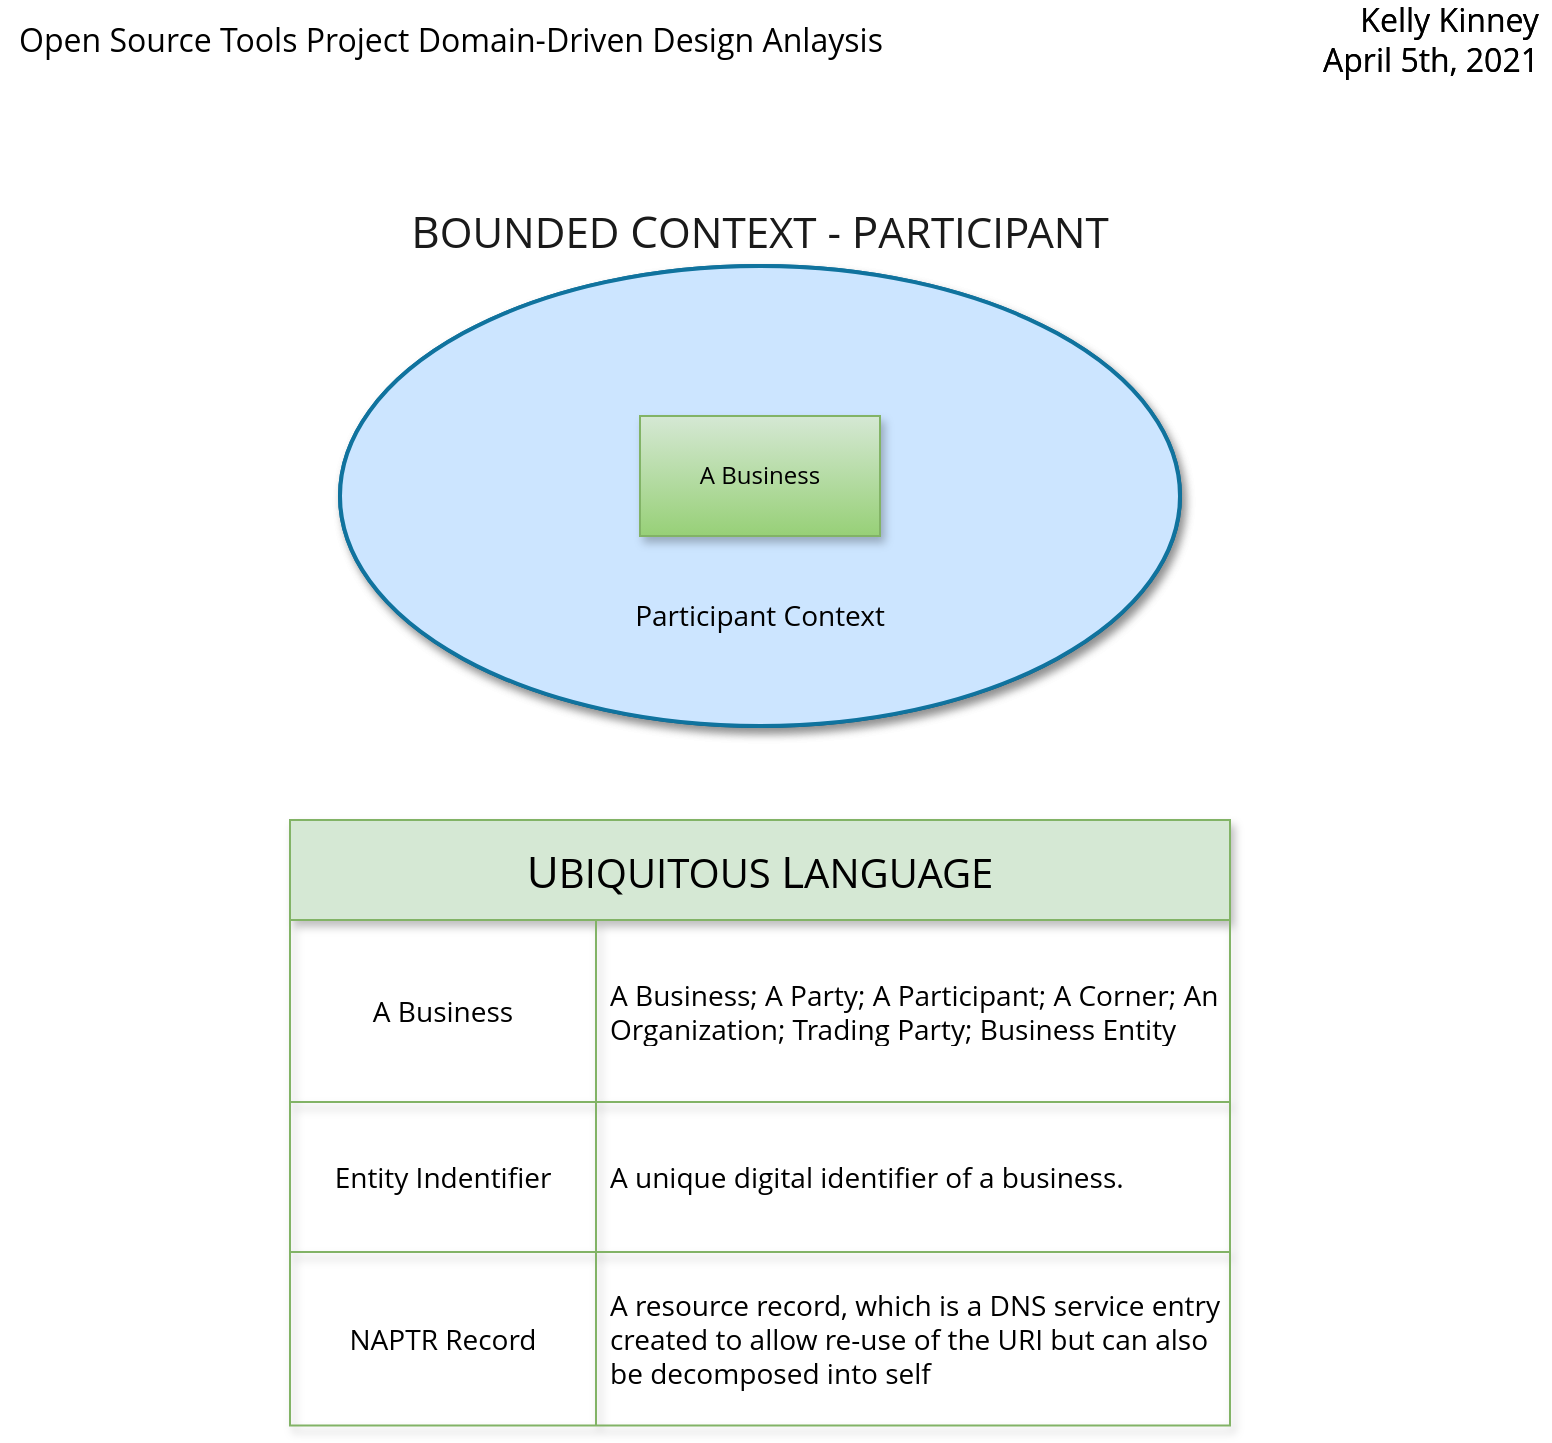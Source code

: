 <mxfile version="14.4.3" type="device"><diagram id="ZlZTB4aMbweWqEZINlCN" name="Page-1"><mxGraphModel dx="1086" dy="926" grid="0" gridSize="10" guides="1" tooltips="1" connect="1" arrows="1" fold="1" page="1" pageScale="1" pageWidth="850" pageHeight="1100" math="0" shadow="0"><root><mxCell id="0"/><mxCell id="1" parent="0"/><mxCell id="HbmqA-uOVJieqvl-5cqe-20" value="" style="group;fontFamily=Open Sans;fontSource=https%3A%2F%2Ffonts.googleapis.com%2Fcss%3Ffamily%3DOpen%2BSans;" parent="1" vertex="1" connectable="0"><mxGeometry x="190" y="90" width="470" height="632.74" as="geometry"/></mxCell><mxCell id="HbmqA-uOVJieqvl-5cqe-1" value="" style="group;align=center;fontFamily=Open Sans;fontSource=https%3A%2F%2Ffonts.googleapis.com%2Fcss%3Ffamily%3DOpen%2BSans;" parent="HbmqA-uOVJieqvl-5cqe-20" vertex="1" connectable="0"><mxGeometry x="5" width="460" height="303" as="geometry"/></mxCell><mxCell id="HbmqA-uOVJieqvl-5cqe-2" value="" style="ellipse;whiteSpace=wrap;html=1;shadow=1;strokeWidth=2;fontSize=24;align=right;perimeterSpacing=1;fontFamily=Open Sans;fontSource=https%3A%2F%2Ffonts.googleapis.com%2Fcss%3Ffamily%3DOpen%2BSans;strokeColor=#10739e;fillColor=#CCE5FF;labelBorderColor=none;" parent="HbmqA-uOVJieqvl-5cqe-1" vertex="1"><mxGeometry x="20" y="53" width="420" height="230" as="geometry"/></mxCell><mxCell id="HbmqA-uOVJieqvl-5cqe-3" value="&lt;font data-font-src=&quot;https://fonts.googleapis.com/css?family=Roboto&quot;&gt;&lt;font style=&quot;font-size: 22px&quot;&gt;B&lt;/font&gt;&lt;span style=&quot;font-size: 21px&quot;&gt;OUNDED &lt;/span&gt;&lt;font style=&quot;font-size: 22px&quot;&gt;C&lt;/font&gt;&lt;span style=&quot;font-size: 21px&quot;&gt;ONTEXT - &lt;/span&gt;&lt;font style=&quot;font-size: 22px&quot;&gt;P&lt;/font&gt;&lt;span style=&quot;font-size: 21px&quot;&gt;ARTICIPANT&lt;/span&gt;&lt;/font&gt;" style="text;html=1;strokeColor=none;fillColor=none;align=center;verticalAlign=middle;whiteSpace=wrap;shadow=0;fontSize=20;fontColor=#1A1A1A;fontFamily=Open Sans;fontSource=https%3A%2F%2Ffonts.googleapis.com%2Fcss%3Ffamily%3DOpen%2BSans;" parent="HbmqA-uOVJieqvl-5cqe-1" vertex="1"><mxGeometry x="20" y="20" width="420" height="30" as="geometry"/></mxCell><object label="A Business" Business_A="Business A; Party 1; Participant 1; Corner 1; Sender; Payor" id="HbmqA-uOVJieqvl-5cqe-4"><mxCell style="rounded=0;whiteSpace=wrap;html=1;sketch=0;strokeColor=#82b366;align=center;fontFamily=Open Sans;fontSource=https%3A%2F%2Ffonts.googleapis.com%2Fcss%3Ffamily%3DOpen%2BSans;labelPosition=center;verticalLabelPosition=middle;verticalAlign=middle;fillColor=#d5e8d4;shadow=1;glass=0;gradientColor=#97d077;" parent="HbmqA-uOVJieqvl-5cqe-1" vertex="1"><mxGeometry x="170" y="128" width="120" height="60" as="geometry"/></mxCell></object><mxCell id="HbmqA-uOVJieqvl-5cqe-5" value="&lt;font&gt;&lt;font style=&quot;font-weight: 400 ; font-size: 22px&quot;&gt;U&lt;/font&gt;&lt;span style=&quot;font-size: 20px ; font-weight: 400&quot;&gt;BIQUITOUS&amp;nbsp;&lt;/span&gt;&lt;font style=&quot;font-weight: 400 ; font-size: 22px&quot;&gt;L&lt;/font&gt;&lt;span style=&quot;font-size: 20px ; font-weight: 400&quot;&gt;ANGUAGE&lt;/span&gt;&lt;/font&gt;" style="shape=table;html=1;whiteSpace=wrap;startSize=50;container=1;collapsible=0;childLayout=tableLayout;fontStyle=1;align=center;rounded=0;shadow=1;glass=0;sketch=0;strokeColor=#82b366;fillColor=#d5e8d4;fontFamily=Open Sans;fontSource=https%3A%2F%2Ffonts.googleapis.com%2Fcss%3Ffamily%3DOpen%2BSans;flipH=1;" parent="HbmqA-uOVJieqvl-5cqe-20" vertex="1"><mxGeometry y="330" width="470" height="302.74" as="geometry"/></mxCell><mxCell id="HbmqA-uOVJieqvl-5cqe-6" value="" style="shape=partialRectangle;html=1;whiteSpace=wrap;collapsible=0;dropTarget=0;pointerEvents=0;fillColor=none;top=0;left=0;bottom=0;right=0;points=[[0,0.5],[1,0.5]];portConstraint=eastwest;fontFamily=Open Sans;fontSource=https%3A%2F%2Ffonts.googleapis.com%2Fcss%3Ffamily%3DOpen%2BSans;" parent="HbmqA-uOVJieqvl-5cqe-5" vertex="1"><mxGeometry y="50" width="470" height="91" as="geometry"/></mxCell><mxCell id="HbmqA-uOVJieqvl-5cqe-7" value="&lt;font style=&quot;font-size: 14px&quot;&gt;A Business&lt;/font&gt;" style="shape=partialRectangle;html=1;whiteSpace=wrap;connectable=0;top=0;left=0;bottom=0;right=0;overflow=hidden;fontFamily=Open Sans;fontSource=https%3A%2F%2Ffonts.googleapis.com%2Fcss%3Ffamily%3DOpen%2BSans;strokeColor=#b85450;gradientColor=#ea6b66;fillColor=none;" parent="HbmqA-uOVJieqvl-5cqe-6" vertex="1"><mxGeometry width="153" height="91" as="geometry"/></mxCell><mxCell id="HbmqA-uOVJieqvl-5cqe-8" value="&lt;font style=&quot;font-size: 14px&quot;&gt;A Business; A Party; A Participant; A Corner; An Organization; Trading Party; Business Entity&lt;/font&gt;" style="shape=partialRectangle;html=1;whiteSpace=wrap;connectable=0;top=0;left=0;bottom=0;right=0;overflow=hidden;align=left;fontFamily=Open Sans;fontSource=https%3A%2F%2Ffonts.googleapis.com%2Fcss%3Ffamily%3DOpen%2BSans;spacingLeft=5;strokeColor=#b85450;gradientColor=#ea6b66;fillColor=none;" parent="HbmqA-uOVJieqvl-5cqe-6" vertex="1"><mxGeometry x="153" width="317" height="91" as="geometry"/></mxCell><mxCell id="HbmqA-uOVJieqvl-5cqe-9" value="" style="shape=partialRectangle;html=1;whiteSpace=wrap;collapsible=0;dropTarget=0;pointerEvents=0;fillColor=none;top=0;left=0;bottom=0;right=0;points=[[0,0.5],[1,0.5]];portConstraint=eastwest;fontFamily=Open Sans;fontSource=https%3A%2F%2Ffonts.googleapis.com%2Fcss%3Ffamily%3DOpen%2BSans;shadow=0;" parent="HbmqA-uOVJieqvl-5cqe-5" vertex="1"><mxGeometry y="141" width="470" height="75" as="geometry"/></mxCell><mxCell id="HbmqA-uOVJieqvl-5cqe-10" value="&lt;font style=&quot;font-size: 14px&quot;&gt;Entity Indentifier&lt;/font&gt;" style="shape=partialRectangle;html=1;whiteSpace=wrap;connectable=0;top=0;left=0;bottom=0;right=0;overflow=hidden;fontFamily=Open Sans;fontSource=https%3A%2F%2Ffonts.googleapis.com%2Fcss%3Ffamily%3DOpen%2BSans;gradientColor=#ffd966;strokeColor=#d6b656;fillColor=none;" parent="HbmqA-uOVJieqvl-5cqe-9" vertex="1"><mxGeometry width="153" height="75" as="geometry"/></mxCell><mxCell id="HbmqA-uOVJieqvl-5cqe-11" value="&lt;font style=&quot;font-size: 14px&quot;&gt;A unique digital identifier of a business.&lt;/font&gt;" style="shape=partialRectangle;html=1;whiteSpace=wrap;connectable=0;top=0;left=0;bottom=0;right=0;overflow=hidden;align=left;fontFamily=Open Sans;fontSource=https%3A%2F%2Ffonts.googleapis.com%2Fcss%3Ffamily%3DOpen%2BSans;spacingLeft=5;gradientColor=#ffd966;strokeColor=#d6b656;fillColor=none;" parent="HbmqA-uOVJieqvl-5cqe-9" vertex="1"><mxGeometry x="153" width="317" height="75" as="geometry"/></mxCell><mxCell id="HbmqA-uOVJieqvl-5cqe-12" style="shape=partialRectangle;html=1;whiteSpace=wrap;collapsible=0;dropTarget=0;pointerEvents=0;fillColor=none;top=0;left=0;bottom=0;right=0;points=[[0,0.5],[1,0.5]];portConstraint=eastwest;fontFamily=Open Sans;fontSource=https%3A%2F%2Ffonts.googleapis.com%2Fcss%3Ffamily%3DOpen%2BSans;shadow=0;" parent="HbmqA-uOVJieqvl-5cqe-5" vertex="1"><mxGeometry y="216" width="470" height="87" as="geometry"/></mxCell><mxCell id="HbmqA-uOVJieqvl-5cqe-13" value="&lt;font style=&quot;font-size: 14px&quot;&gt;NAPTR Record&lt;/font&gt;" style="shape=partialRectangle;html=1;whiteSpace=wrap;connectable=0;top=0;left=0;bottom=0;right=0;overflow=hidden;fontFamily=Open Sans;fontSource=https%3A%2F%2Ffonts.googleapis.com%2Fcss%3Ffamily%3DOpen%2BSans;gradientColor=#ffd966;strokeColor=#d6b656;fillColor=none;" parent="HbmqA-uOVJieqvl-5cqe-12" vertex="1"><mxGeometry width="153" height="87" as="geometry"/></mxCell><mxCell id="HbmqA-uOVJieqvl-5cqe-14" value="&lt;font style=&quot;font-size: 14px&quot;&gt;A resource record, which is a DNS service entry created to allow re-use of the URI but can also be decomposed into self&amp;nbsp;&lt;/font&gt;" style="shape=partialRectangle;html=1;whiteSpace=wrap;connectable=0;top=0;left=0;bottom=0;right=0;overflow=hidden;align=left;fontFamily=Open Sans;fontSource=https%3A%2F%2Ffonts.googleapis.com%2Fcss%3Ffamily%3DOpen%2BSans;spacingLeft=5;gradientColor=#ffd966;strokeColor=#d6b656;fillColor=none;" parent="HbmqA-uOVJieqvl-5cqe-12" vertex="1"><mxGeometry x="153" width="317" height="87" as="geometry"/></mxCell><mxCell id="HbmqA-uOVJieqvl-5cqe-15" value="" style="group;align=center;flipH=1;fontFamily=Open Sans;fontSource=https%3A%2F%2Ffonts.googleapis.com%2Fcss%3Ffamily%3DOpen%2BSans;" parent="HbmqA-uOVJieqvl-5cqe-20" vertex="1" connectable="0"><mxGeometry x="5" width="460" height="303" as="geometry"/></mxCell><mxCell id="HbmqA-uOVJieqvl-5cqe-16" value="" style="ellipse;whiteSpace=wrap;html=1;shadow=1;strokeWidth=2;fontSize=24;align=right;perimeterSpacing=1;fontFamily=Open Sans;fontSource=https%3A%2F%2Ffonts.googleapis.com%2Fcss%3Ffamily%3DOpen%2BSans;strokeColor=#10739e;fillColor=#CCE5FF;labelBorderColor=none;" parent="HbmqA-uOVJieqvl-5cqe-15" vertex="1"><mxGeometry x="20" y="53" width="420" height="230" as="geometry"/></mxCell><object label="A Business" Business_A="Business A; Party 1; Participant 1; Corner 1; Sender; Payor" id="HbmqA-uOVJieqvl-5cqe-18"><mxCell style="rounded=0;whiteSpace=wrap;html=1;sketch=0;strokeColor=#82b366;align=center;fontFamily=Open Sans;fontSource=https%3A%2F%2Ffonts.googleapis.com%2Fcss%3Ffamily%3DOpen%2BSans;labelPosition=center;verticalLabelPosition=middle;verticalAlign=middle;fillColor=#d5e8d4;shadow=1;glass=0;gradientColor=#97d077;" parent="HbmqA-uOVJieqvl-5cqe-15" vertex="1"><mxGeometry x="170" y="128" width="120" height="60" as="geometry"/></mxCell></object><mxCell id="HbmqA-uOVJieqvl-5cqe-19" value="&lt;font style=&quot;font-size: 14px&quot;&gt;Participant Context&lt;/font&gt;" style="text;html=1;strokeColor=none;fillColor=none;align=center;verticalAlign=middle;whiteSpace=wrap;rounded=0;fontFamily=Open Sans;fontSource=https%3A%2F%2Ffonts.googleapis.com%2Fcss%3Ffamily%3DOpen%2BSans;" parent="HbmqA-uOVJieqvl-5cqe-15" vertex="1"><mxGeometry x="130" y="217.63" width="200" height="20" as="geometry"/></mxCell><mxCell id="HbmqA-uOVJieqvl-5cqe-22" value="&lt;font style=&quot;font-size: 16px&quot;&gt;Open Source Tools Project Domain-Driven Design Anlaysis&lt;/font&gt;" style="text;html=1;align=center;verticalAlign=middle;resizable=0;points=[];autosize=1;fontFamily=Open Sans;" parent="1" vertex="1"><mxGeometry x="45" y="20" width="450" height="20" as="geometry"/></mxCell><mxCell id="HbmqA-uOVJieqvl-5cqe-23" value="&lt;div style=&quot;text-align: right&quot;&gt;&lt;span style=&quot;font-size: 16px&quot;&gt;Kelly Kinney&lt;/span&gt;&lt;/div&gt;&lt;font style=&quot;font-size: 16px&quot;&gt;&lt;div style=&quot;text-align: right&quot;&gt;&lt;span&gt;April 5th, 2021&lt;/span&gt;&lt;/div&gt;&lt;/font&gt;" style="text;html=1;align=center;verticalAlign=middle;resizable=0;points=[];autosize=1;fontFamily=Open Sans;" parent="1" vertex="1"><mxGeometry x="700" y="10" width="120" height="40" as="geometry"/></mxCell><mxCell id="HbmqA-uOVJieqvl-5cqe-28" value="&lt;div style=&quot;text-align: right&quot;&gt;&lt;span style=&quot;font-size: 16px&quot;&gt;Kelly Kinney&lt;/span&gt;&lt;/div&gt;&lt;font style=&quot;font-size: 16px&quot;&gt;&lt;div style=&quot;text-align: right&quot;&gt;&lt;span&gt;April 5th, 2021&lt;/span&gt;&lt;/div&gt;&lt;/font&gt;" style="text;html=1;align=center;verticalAlign=middle;resizable=0;points=[];autosize=1;fontFamily=Open Sans;" parent="1" vertex="1"><mxGeometry x="700" y="10" width="120" height="40" as="geometry"/></mxCell></root></mxGraphModel></diagram></mxfile>